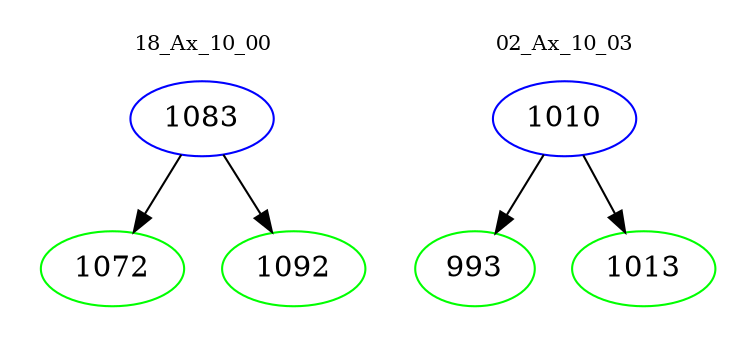 digraph{
subgraph cluster_0 {
color = white
label = "18_Ax_10_00";
fontsize=10;
T0_1083 [label="1083", color="blue"]
T0_1083 -> T0_1072 [color="black"]
T0_1072 [label="1072", color="green"]
T0_1083 -> T0_1092 [color="black"]
T0_1092 [label="1092", color="green"]
}
subgraph cluster_1 {
color = white
label = "02_Ax_10_03";
fontsize=10;
T1_1010 [label="1010", color="blue"]
T1_1010 -> T1_993 [color="black"]
T1_993 [label="993", color="green"]
T1_1010 -> T1_1013 [color="black"]
T1_1013 [label="1013", color="green"]
}
}
